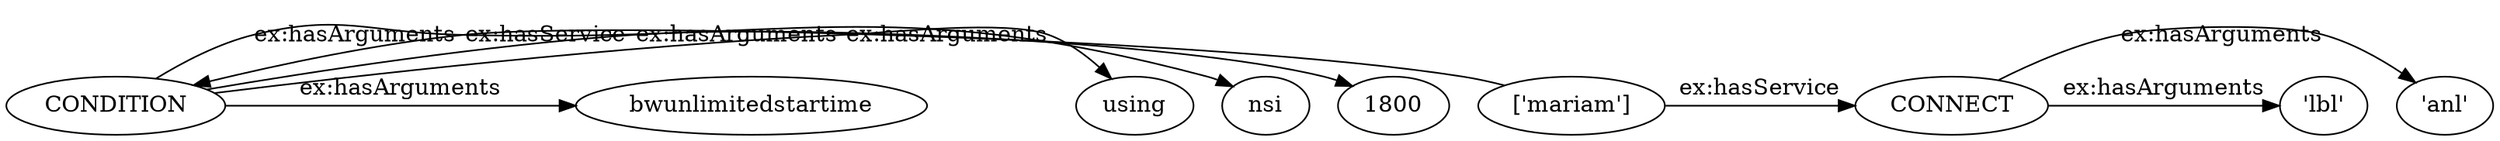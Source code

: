 // Input Intent
digraph {
	CONDITION [label=CONDITION]
	bwunlimitedstartime [label=bwunlimitedstartime]
		CONDITION -> bwunlimitedstartime [label="ex:hasArguments" constraint=false]
	CONDITION [label=CONDITION]
	using [label=using]
		CONDITION -> using [label="ex:hasArguments" constraint=false]
	CONNECT [label=CONNECT]
	"'lbl'" [label="'lbl'"]
		CONNECT -> "'lbl'" [label="ex:hasArguments" constraint=false]
	CONDITION [label=CONDITION]
	nsi [label=nsi]
		CONDITION -> nsi [label="ex:hasArguments" constraint=false]
	CONNECT [label=CONNECT]
	"'anl'" [label="'anl'"]
		CONNECT -> "'anl'" [label="ex:hasArguments" constraint=false]
	CONDITION [label=CONDITION]
	1800 [label=1800]
		CONDITION -> 1800 [label="ex:hasArguments" constraint=false]
	"['mariam']" [label="['mariam']"]
	CONDITION [label=CONDITION]
		"['mariam']" -> CONDITION [label="ex:hasService" constraint=false]
	"['mariam']" [label="['mariam']"]
	CONNECT [label=CONNECT]
		"['mariam']" -> CONNECT [label="ex:hasService" constraint=false]
}